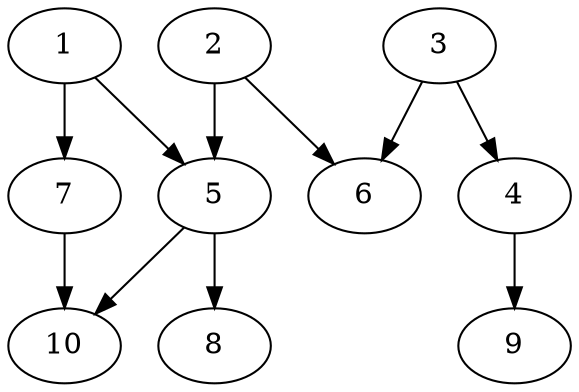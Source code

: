 // DAG automatically generated by daggen at Tue Aug  6 16:21:19 2019
// ./daggen --dot -n 10 --ccr 0.5 --fat 0.8 --regular 0.5 --density 0.5 --mindata 5242880 --maxdata 52428800 
digraph G {
  1 [size="54747136", alpha="0.01", expect_size="27373568"] 
  1 -> 5 [size ="27373568"]
  1 -> 7 [size ="27373568"]
  2 [size="102670336", alpha="0.16", expect_size="51335168"] 
  2 -> 5 [size ="51335168"]
  2 -> 6 [size ="51335168"]
  3 [size="76433408", alpha="0.05", expect_size="38216704"] 
  3 -> 4 [size ="38216704"]
  3 -> 6 [size ="38216704"]
  4 [size="38598656", alpha="0.00", expect_size="19299328"] 
  4 -> 9 [size ="19299328"]
  5 [size="96233472", alpha="0.14", expect_size="48116736"] 
  5 -> 8 [size ="48116736"]
  5 -> 10 [size ="48116736"]
  6 [size="28907520", alpha="0.00", expect_size="14453760"] 
  7 [size="60794880", alpha="0.07", expect_size="30397440"] 
  7 -> 10 [size ="30397440"]
  8 [size="32546816", alpha="0.06", expect_size="16273408"] 
  9 [size="87857152", alpha="0.13", expect_size="43928576"] 
  10 [size="21676032", alpha="0.17", expect_size="10838016"] 
}
